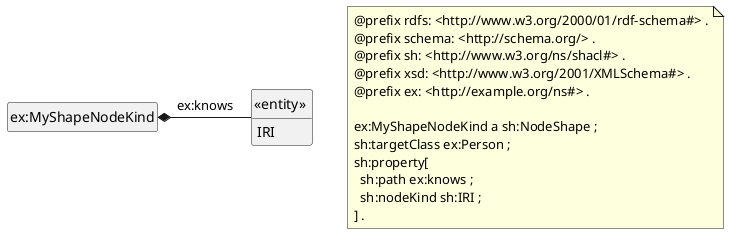 @startuml
class "ex:MyShapeNodeKind"
class "<<entity>> "
"<<entity>> " : IRI

"ex:MyShapeNodeKind" *- "<<entity>> " : ex:knows

note as N1
@prefix rdfs: <http://www.w3.org/2000/01/rdf-schema#> .
@prefix schema: <http://schema.org/> .
@prefix sh: <http://www.w3.org/ns/shacl#> .
@prefix xsd: <http://www.w3.org/2001/XMLSchema#> .
@prefix ex: <http://example.org/ns#> .

ex:MyShapeNodeKind a sh:NodeShape ;
sh:targetClass ex:Person ;
sh:property[
  sh:path ex:knows ;
  sh:nodeKind sh:IRI ;
] .
end note

hide circle
hide empty members
@enduml